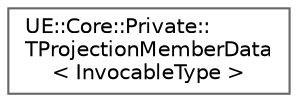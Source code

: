 digraph "Graphical Class Hierarchy"
{
 // INTERACTIVE_SVG=YES
 // LATEX_PDF_SIZE
  bgcolor="transparent";
  edge [fontname=Helvetica,fontsize=10,labelfontname=Helvetica,labelfontsize=10];
  node [fontname=Helvetica,fontsize=10,shape=box,height=0.2,width=0.4];
  rankdir="LR";
  Node0 [id="Node000000",label="UE::Core::Private::\lTProjectionMemberData\l\< InvocableType \>",height=0.2,width=0.4,color="grey40", fillcolor="white", style="filled",URL="$de/d01/structUE_1_1Core_1_1Private_1_1TProjectionMemberData.html",tooltip=" "];
}
